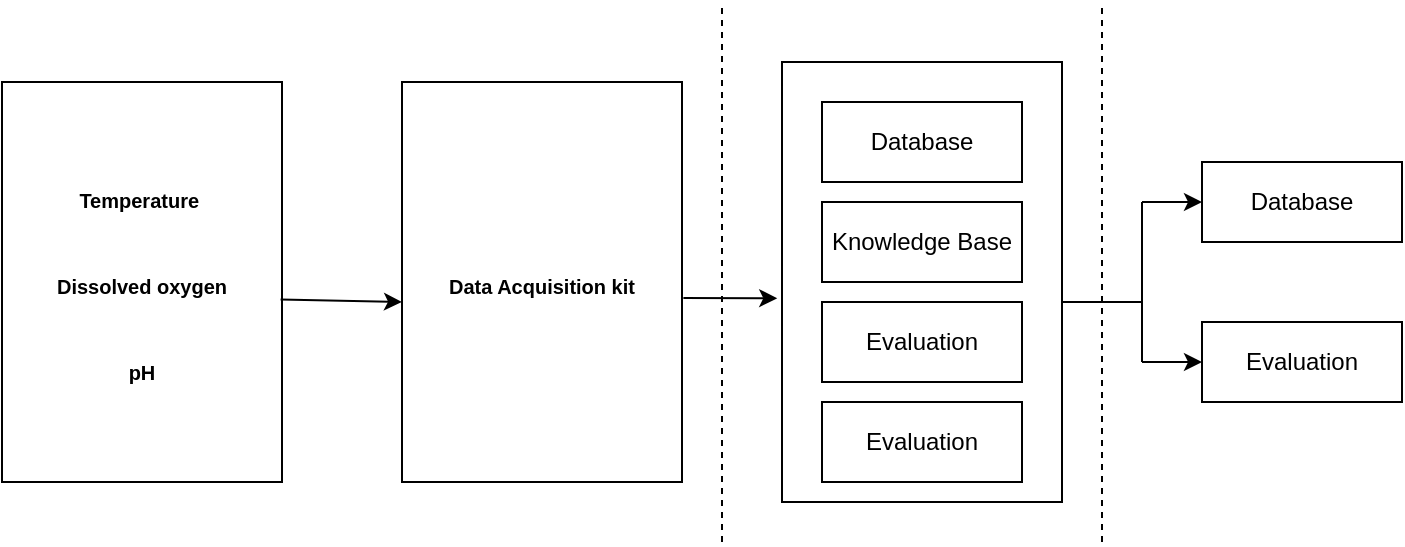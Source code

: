 <mxfile version="21.0.6" type="github">
  <diagram name="Page-1" id="dnAdkxao47F9blnvEY8i">
    <mxGraphModel dx="989" dy="543" grid="1" gridSize="10" guides="1" tooltips="1" connect="1" arrows="1" fold="1" page="1" pageScale="1" pageWidth="850" pageHeight="1100" math="0" shadow="0">
      <root>
        <mxCell id="0" />
        <mxCell id="1" parent="0" />
        <mxCell id="N6DrSpWcDSco9HrteMb1-1" value="&lt;h2&gt;&lt;font size=&quot;1&quot;&gt;Temperature&amp;nbsp;&lt;br&gt;&lt;br&gt;Dissolved oxygen&lt;br&gt;&lt;br&gt;pH&lt;/font&gt;&lt;/h2&gt;" style="rounded=0;whiteSpace=wrap;html=1;" vertex="1" parent="1">
          <mxGeometry x="80" y="240" width="140" height="200" as="geometry" />
        </mxCell>
        <mxCell id="N6DrSpWcDSco9HrteMb1-3" value="&lt;h2&gt;&lt;font size=&quot;1&quot;&gt;Data Acquisition kit&lt;/font&gt;&lt;/h2&gt;" style="rounded=0;whiteSpace=wrap;html=1;" vertex="1" parent="1">
          <mxGeometry x="280" y="240" width="140" height="200" as="geometry" />
        </mxCell>
        <mxCell id="N6DrSpWcDSco9HrteMb1-4" value="&lt;h2&gt;&lt;br&gt;&lt;/h2&gt;" style="rounded=0;whiteSpace=wrap;html=1;" vertex="1" parent="1">
          <mxGeometry x="470" y="230" width="140" height="220" as="geometry" />
        </mxCell>
        <mxCell id="N6DrSpWcDSco9HrteMb1-5" value="Database" style="rounded=0;whiteSpace=wrap;html=1;" vertex="1" parent="1">
          <mxGeometry x="490" y="250" width="100" height="40" as="geometry" />
        </mxCell>
        <mxCell id="N6DrSpWcDSco9HrteMb1-6" value="Knowledge Base" style="rounded=0;whiteSpace=wrap;html=1;" vertex="1" parent="1">
          <mxGeometry x="490" y="300" width="100" height="40" as="geometry" />
        </mxCell>
        <mxCell id="N6DrSpWcDSco9HrteMb1-7" value="Evaluation" style="rounded=0;whiteSpace=wrap;html=1;" vertex="1" parent="1">
          <mxGeometry x="490" y="350" width="100" height="40" as="geometry" />
        </mxCell>
        <mxCell id="N6DrSpWcDSco9HrteMb1-8" value="Evaluation" style="rounded=0;whiteSpace=wrap;html=1;" vertex="1" parent="1">
          <mxGeometry x="490" y="400" width="100" height="40" as="geometry" />
        </mxCell>
        <mxCell id="N6DrSpWcDSco9HrteMb1-9" value="Database" style="rounded=0;whiteSpace=wrap;html=1;" vertex="1" parent="1">
          <mxGeometry x="680" y="280" width="100" height="40" as="geometry" />
        </mxCell>
        <mxCell id="N6DrSpWcDSco9HrteMb1-10" value="Evaluation" style="rounded=0;whiteSpace=wrap;html=1;" vertex="1" parent="1">
          <mxGeometry x="680" y="360" width="100" height="40" as="geometry" />
        </mxCell>
        <mxCell id="N6DrSpWcDSco9HrteMb1-11" value="" style="endArrow=classic;html=1;rounded=0;exitX=0.995;exitY=0.544;exitDx=0;exitDy=0;exitPerimeter=0;" edge="1" parent="1" source="N6DrSpWcDSco9HrteMb1-1">
          <mxGeometry width="50" height="50" relative="1" as="geometry">
            <mxPoint x="430" y="420" as="sourcePoint" />
            <mxPoint x="280" y="350" as="targetPoint" />
          </mxGeometry>
        </mxCell>
        <mxCell id="N6DrSpWcDSco9HrteMb1-12" value="" style="endArrow=classic;html=1;rounded=0;exitX=1.005;exitY=0.54;exitDx=0;exitDy=0;exitPerimeter=0;entryX=-0.017;entryY=0.537;entryDx=0;entryDy=0;entryPerimeter=0;" edge="1" parent="1" source="N6DrSpWcDSco9HrteMb1-3" target="N6DrSpWcDSco9HrteMb1-4">
          <mxGeometry width="50" height="50" relative="1" as="geometry">
            <mxPoint x="430" y="420" as="sourcePoint" />
            <mxPoint x="480" y="370" as="targetPoint" />
          </mxGeometry>
        </mxCell>
        <mxCell id="N6DrSpWcDSco9HrteMb1-14" value="" style="endArrow=none;html=1;rounded=0;" edge="1" parent="1">
          <mxGeometry width="50" height="50" relative="1" as="geometry">
            <mxPoint x="650" y="380" as="sourcePoint" />
            <mxPoint x="650" y="350" as="targetPoint" />
          </mxGeometry>
        </mxCell>
        <mxCell id="N6DrSpWcDSco9HrteMb1-15" value="" style="endArrow=none;html=1;rounded=0;" edge="1" parent="1">
          <mxGeometry width="50" height="50" relative="1" as="geometry">
            <mxPoint x="610" y="350" as="sourcePoint" />
            <mxPoint x="650" y="350" as="targetPoint" />
          </mxGeometry>
        </mxCell>
        <mxCell id="N6DrSpWcDSco9HrteMb1-16" value="" style="endArrow=classic;html=1;rounded=0;entryX=0;entryY=0.5;entryDx=0;entryDy=0;" edge="1" parent="1" target="N6DrSpWcDSco9HrteMb1-10">
          <mxGeometry width="50" height="50" relative="1" as="geometry">
            <mxPoint x="650" y="380" as="sourcePoint" />
            <mxPoint x="480" y="370" as="targetPoint" />
          </mxGeometry>
        </mxCell>
        <mxCell id="N6DrSpWcDSco9HrteMb1-20" value="" style="endArrow=none;html=1;rounded=0;" edge="1" parent="1">
          <mxGeometry width="50" height="50" relative="1" as="geometry">
            <mxPoint x="650" y="350" as="sourcePoint" />
            <mxPoint x="650" y="300" as="targetPoint" />
          </mxGeometry>
        </mxCell>
        <mxCell id="N6DrSpWcDSco9HrteMb1-21" value="" style="endArrow=classic;html=1;rounded=0;entryX=0;entryY=0.5;entryDx=0;entryDy=0;" edge="1" parent="1" target="N6DrSpWcDSco9HrteMb1-9">
          <mxGeometry width="50" height="50" relative="1" as="geometry">
            <mxPoint x="650" y="300" as="sourcePoint" />
            <mxPoint x="480" y="370" as="targetPoint" />
          </mxGeometry>
        </mxCell>
        <mxCell id="N6DrSpWcDSco9HrteMb1-23" value="" style="endArrow=none;dashed=1;html=1;rounded=0;" edge="1" parent="1">
          <mxGeometry width="50" height="50" relative="1" as="geometry">
            <mxPoint x="440" y="470" as="sourcePoint" />
            <mxPoint x="440" y="200" as="targetPoint" />
          </mxGeometry>
        </mxCell>
        <mxCell id="N6DrSpWcDSco9HrteMb1-25" value="" style="endArrow=none;dashed=1;html=1;rounded=0;" edge="1" parent="1">
          <mxGeometry width="50" height="50" relative="1" as="geometry">
            <mxPoint x="630" y="470" as="sourcePoint" />
            <mxPoint x="630" y="200" as="targetPoint" />
          </mxGeometry>
        </mxCell>
      </root>
    </mxGraphModel>
  </diagram>
</mxfile>
